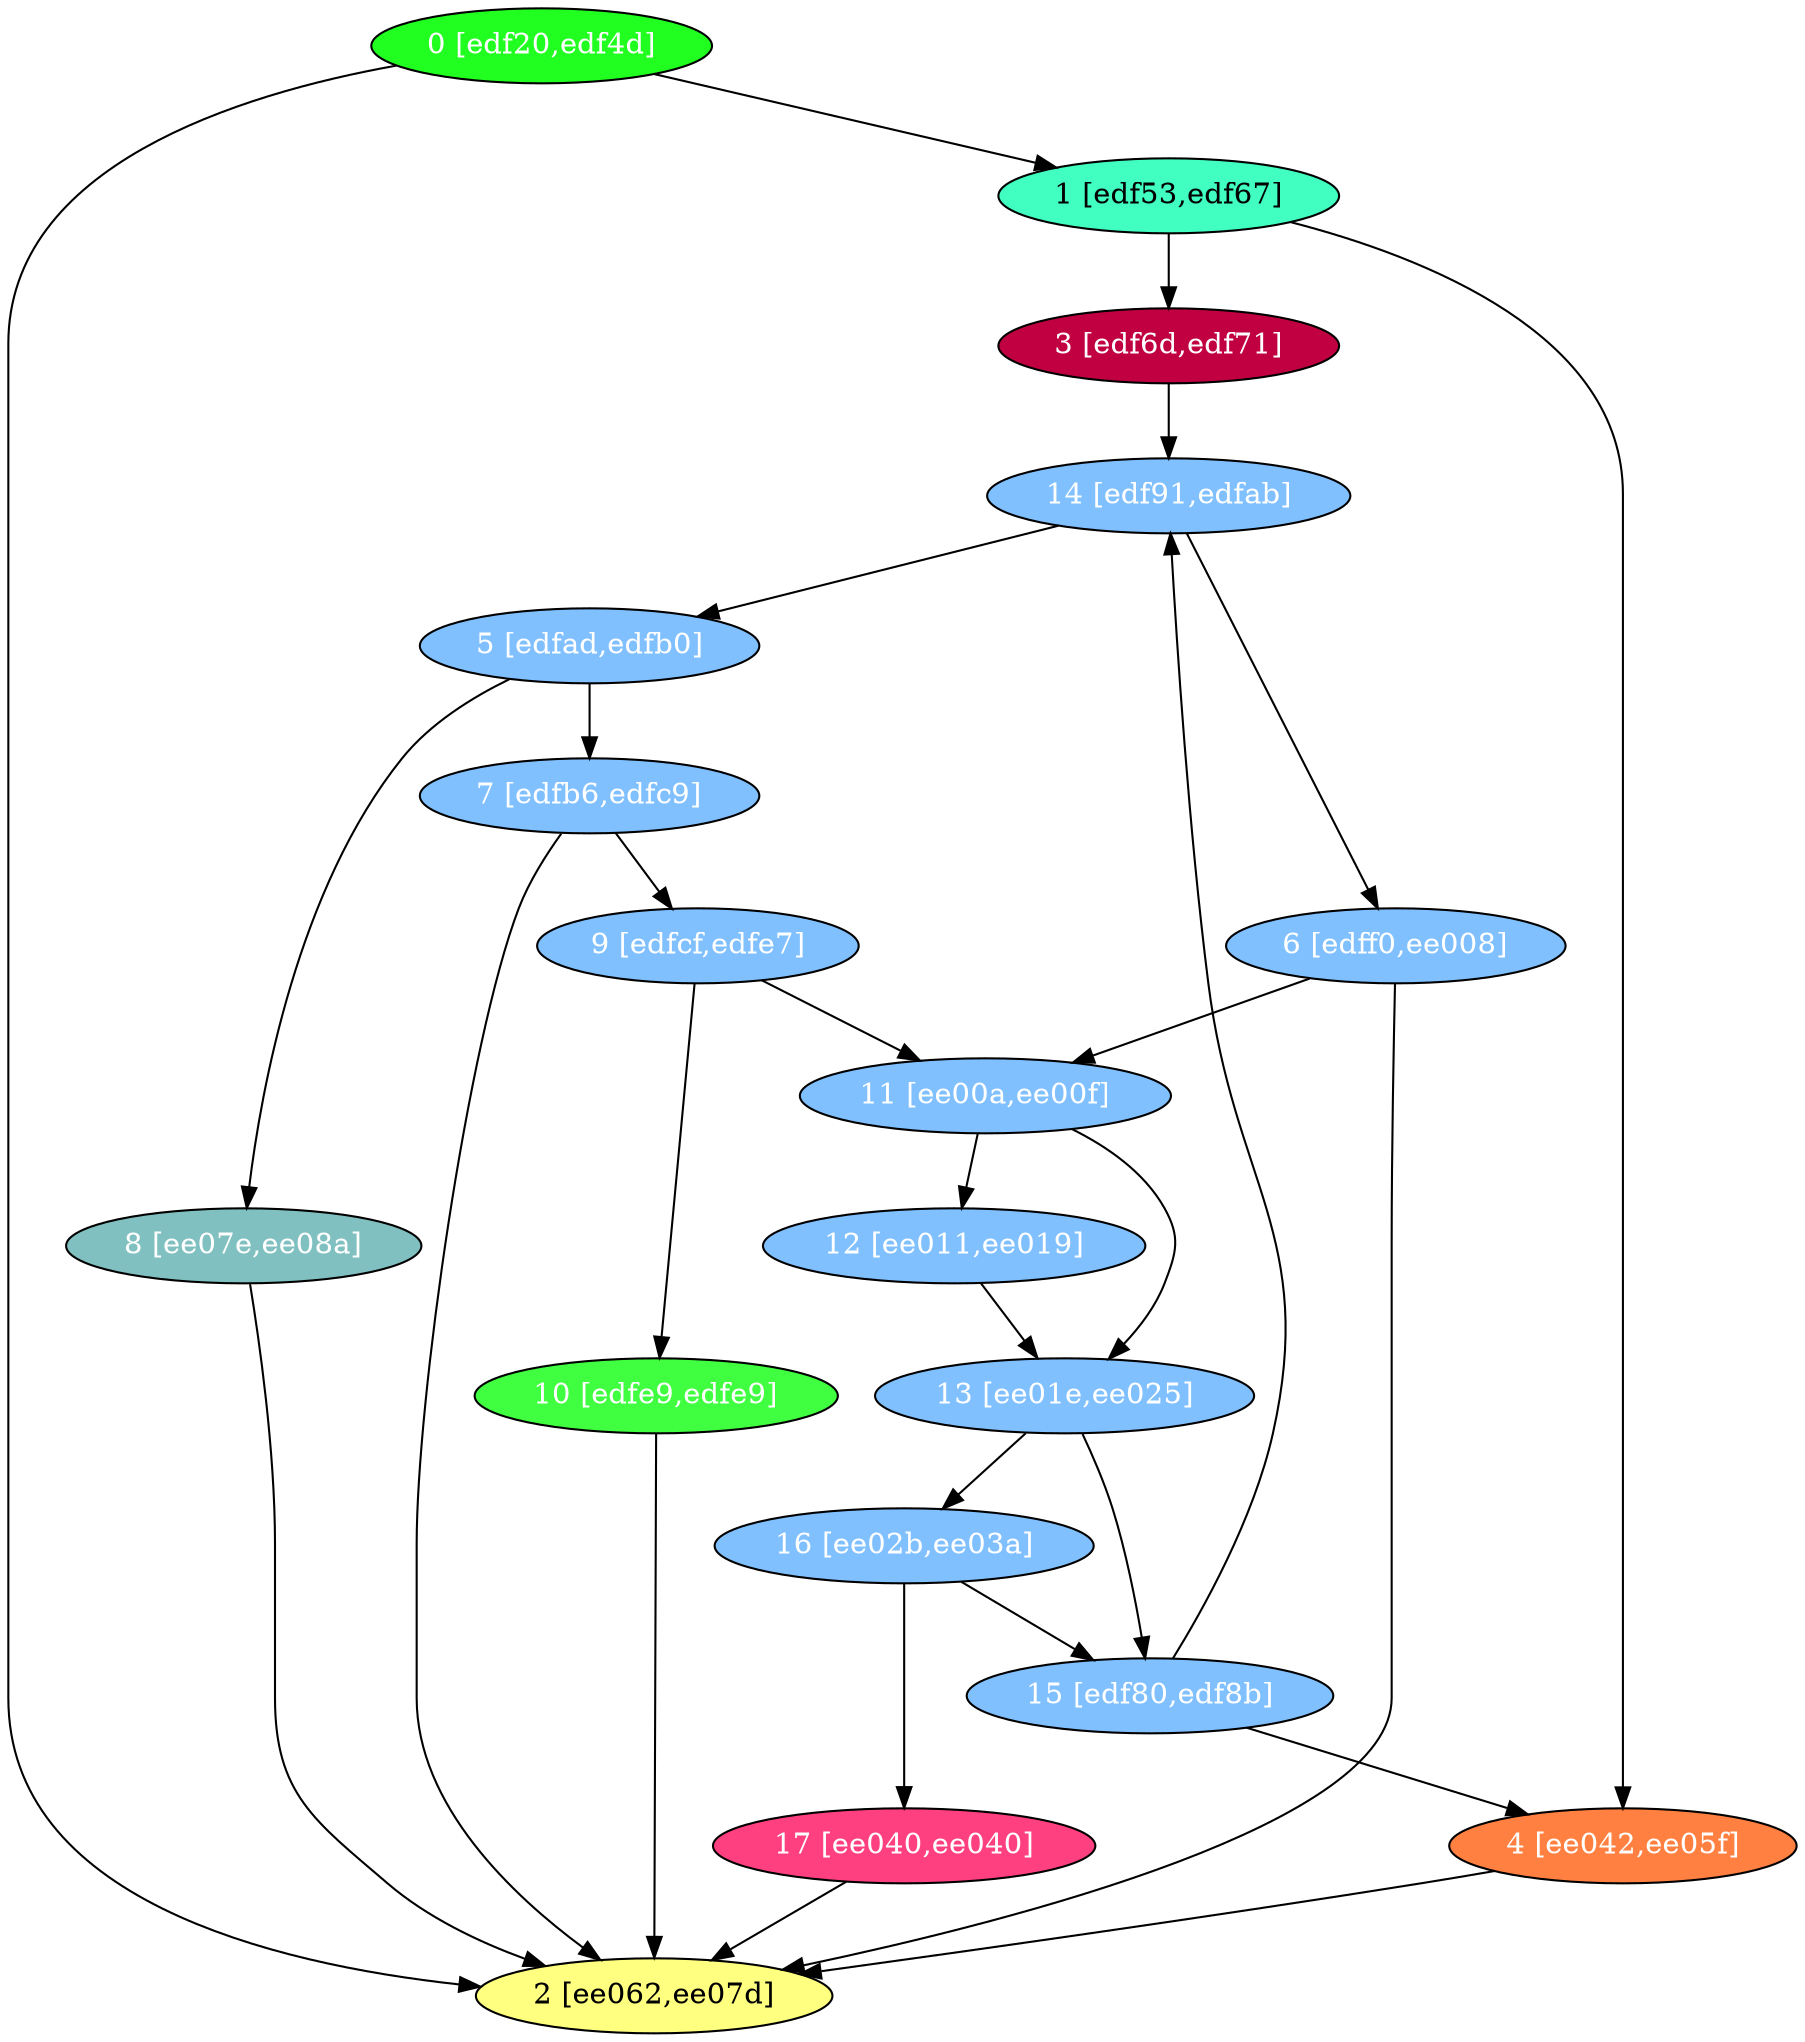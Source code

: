 diGraph libnss3{
	libnss3_0  [style=filled fillcolor="#20FF20" fontcolor="#ffffff" shape=oval label="0 [edf20,edf4d]"]
	libnss3_1  [style=filled fillcolor="#40FFC0" fontcolor="#000000" shape=oval label="1 [edf53,edf67]"]
	libnss3_2  [style=filled fillcolor="#FFFF80" fontcolor="#000000" shape=oval label="2 [ee062,ee07d]"]
	libnss3_3  [style=filled fillcolor="#C00040" fontcolor="#ffffff" shape=oval label="3 [edf6d,edf71]"]
	libnss3_4  [style=filled fillcolor="#FF8040" fontcolor="#ffffff" shape=oval label="4 [ee042,ee05f]"]
	libnss3_5  [style=filled fillcolor="#80C0FF" fontcolor="#ffffff" shape=oval label="5 [edfad,edfb0]"]
	libnss3_6  [style=filled fillcolor="#80C0FF" fontcolor="#ffffff" shape=oval label="6 [edff0,ee008]"]
	libnss3_7  [style=filled fillcolor="#80C0FF" fontcolor="#ffffff" shape=oval label="7 [edfb6,edfc9]"]
	libnss3_8  [style=filled fillcolor="#80C0C0" fontcolor="#ffffff" shape=oval label="8 [ee07e,ee08a]"]
	libnss3_9  [style=filled fillcolor="#80C0FF" fontcolor="#ffffff" shape=oval label="9 [edfcf,edfe7]"]
	libnss3_a  [style=filled fillcolor="#40FF40" fontcolor="#ffffff" shape=oval label="10 [edfe9,edfe9]"]
	libnss3_b  [style=filled fillcolor="#80C0FF" fontcolor="#ffffff" shape=oval label="11 [ee00a,ee00f]"]
	libnss3_c  [style=filled fillcolor="#80C0FF" fontcolor="#ffffff" shape=oval label="12 [ee011,ee019]"]
	libnss3_d  [style=filled fillcolor="#80C0FF" fontcolor="#ffffff" shape=oval label="13 [ee01e,ee025]"]
	libnss3_e  [style=filled fillcolor="#80C0FF" fontcolor="#ffffff" shape=oval label="14 [edf91,edfab]"]
	libnss3_f  [style=filled fillcolor="#80C0FF" fontcolor="#ffffff" shape=oval label="15 [edf80,edf8b]"]
	libnss3_10  [style=filled fillcolor="#80C0FF" fontcolor="#ffffff" shape=oval label="16 [ee02b,ee03a]"]
	libnss3_11  [style=filled fillcolor="#FF4080" fontcolor="#ffffff" shape=oval label="17 [ee040,ee040]"]

	libnss3_0 -> libnss3_1
	libnss3_0 -> libnss3_2
	libnss3_1 -> libnss3_3
	libnss3_1 -> libnss3_4
	libnss3_3 -> libnss3_e
	libnss3_4 -> libnss3_2
	libnss3_5 -> libnss3_7
	libnss3_5 -> libnss3_8
	libnss3_6 -> libnss3_2
	libnss3_6 -> libnss3_b
	libnss3_7 -> libnss3_2
	libnss3_7 -> libnss3_9
	libnss3_8 -> libnss3_2
	libnss3_9 -> libnss3_a
	libnss3_9 -> libnss3_b
	libnss3_a -> libnss3_2
	libnss3_b -> libnss3_c
	libnss3_b -> libnss3_d
	libnss3_c -> libnss3_d
	libnss3_d -> libnss3_f
	libnss3_d -> libnss3_10
	libnss3_e -> libnss3_5
	libnss3_e -> libnss3_6
	libnss3_f -> libnss3_4
	libnss3_f -> libnss3_e
	libnss3_10 -> libnss3_f
	libnss3_10 -> libnss3_11
	libnss3_11 -> libnss3_2
}